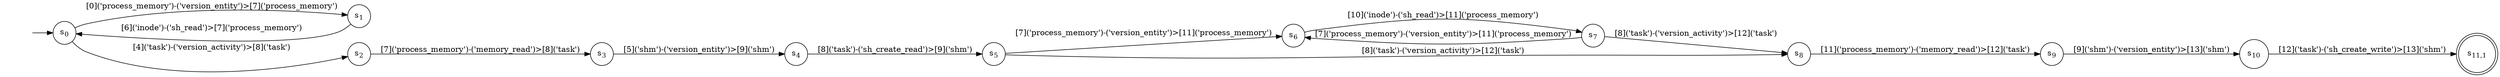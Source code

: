 digraph DFA {
    rankdir = LR;
    I [style = invis];
    I -> S0;
    S0 [label = <s<sub>0</sub>>, shape = circle];
    S1 [label = <s<sub>1</sub>>, shape = circle];
    S1 -> S0 [label = "[6]('inode')-('sh_read')>[7]('process_memory')"];
    S0 -> S1 [label = "[0]('process_memory')-('version_entity')>[7]('process_memory')"];
    S2 [label = <s<sub>2</sub>>, shape = circle];
    S3 [label = <s<sub>3</sub>>, shape = circle];
    S4 [label = <s<sub>4</sub>>, shape = circle];
    S5 [label = <s<sub>5</sub>>, shape = circle];
    S6 [label = <s<sub>6</sub>>, shape = circle];
    S7 [label = <s<sub>7</sub>>, shape = circle];
    S8 [label = <s<sub>8</sub>>, shape = circle];
    S9 [label = <s<sub>9</sub>>, shape = circle];
    S10 [label = <s<sub>10</sub>>, shape = circle];
    S11 [label = <s<sub>11,1</sub>>, shape = circle, peripheries = 2];
    S10 -> S11 [label = "[12]('task')-('sh_create_write')>[13]('shm')"];
    S9 -> S10 [label = "[9]('shm')-('version_entity')>[13]('shm')"];
    S8 -> S9 [label = "[11]('process_memory')-('memory_read')>[12]('task')"];
    S7 -> S8 [label = "[8]('task')-('version_activity')>[12]('task')"];
    S7 -> S6 [label = "[7]('process_memory')-('version_entity')>[11]('process_memory')"];
    S6 -> S7 [label = "[10]('inode')-('sh_read')>[11]('process_memory')"];
    S5 -> S6 [label = "[7]('process_memory')-('version_entity')>[11]('process_memory')"];
    S5 -> S8 [label = "[8]('task')-('version_activity')>[12]('task')"];
    S4 -> S5 [label = "[8]('task')-('sh_create_read')>[9]('shm')"];
    S3 -> S4 [label = "[5]('shm')-('version_entity')>[9]('shm')"];
    S2 -> S3 [label = "[7]('process_memory')-('memory_read')>[8]('task')"];
    S0 -> S2 [label = "[4]('task')-('version_activity')>[8]('task')"];
}
